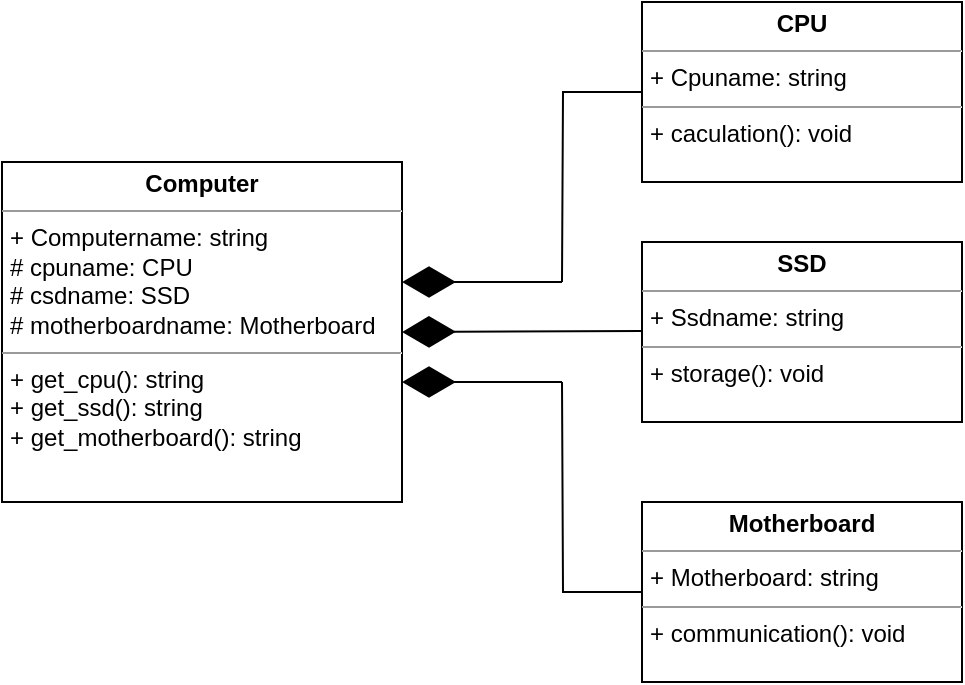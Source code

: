 <mxfile version="14.6.13" type="device"><diagram id="C5RBs43oDa-KdzZeNtuy" name="Page-1"><mxGraphModel dx="1086" dy="806" grid="1" gridSize="10" guides="1" tooltips="1" connect="1" arrows="1" fold="1" page="1" pageScale="1" pageWidth="827" pageHeight="1169" math="0" shadow="0"><root><mxCell id="WIyWlLk6GJQsqaUBKTNV-0"/><mxCell id="WIyWlLk6GJQsqaUBKTNV-1" parent="WIyWlLk6GJQsqaUBKTNV-0"/><mxCell id="_Agc9E7WOW6v-EUH36v5-0" value="&lt;p style=&quot;margin: 0px ; margin-top: 4px ; text-align: center&quot;&gt;&lt;b&gt;Computer&lt;/b&gt;&lt;/p&gt;&lt;hr size=&quot;1&quot;&gt;&lt;p style=&quot;margin: 0px ; margin-left: 4px&quot;&gt;+ Computername: string&lt;/p&gt;&lt;p style=&quot;margin: 0px ; margin-left: 4px&quot;&gt;# cpuname: CPU&lt;br&gt;&lt;/p&gt;&lt;p style=&quot;margin: 0px ; margin-left: 4px&quot;&gt;# csdname: SSD&lt;br&gt;&lt;/p&gt;&lt;p style=&quot;margin: 0px ; margin-left: 4px&quot;&gt;# motherboardname: Motherboard&lt;br&gt;&lt;/p&gt;&lt;hr size=&quot;1&quot;&gt;&lt;p style=&quot;margin: 0px ; margin-left: 4px&quot;&gt;+ get_cpu(): string&lt;/p&gt;&lt;p style=&quot;margin: 0px ; margin-left: 4px&quot;&gt;+ get_ssd(): string&lt;br&gt;&lt;/p&gt;&lt;p style=&quot;margin: 0px ; margin-left: 4px&quot;&gt;+ get_motherboard(): string&lt;br&gt;&lt;/p&gt;" style="verticalAlign=top;align=left;overflow=fill;fontSize=12;fontFamily=Helvetica;html=1;" parent="WIyWlLk6GJQsqaUBKTNV-1" vertex="1"><mxGeometry x="80" y="280" width="200" height="170" as="geometry"/></mxCell><mxCell id="_Agc9E7WOW6v-EUH36v5-8" style="edgeStyle=orthogonalEdgeStyle;rounded=0;orthogonalLoop=1;jettySize=auto;html=1;endArrow=none;endFill=0;" parent="WIyWlLk6GJQsqaUBKTNV-1" source="_Agc9E7WOW6v-EUH36v5-1" edge="1"><mxGeometry relative="1" as="geometry"><mxPoint x="360" y="390" as="targetPoint"/></mxGeometry></mxCell><mxCell id="_Agc9E7WOW6v-EUH36v5-1" value="&lt;p style=&quot;margin: 0px ; margin-top: 4px ; text-align: center&quot;&gt;&lt;b&gt;Motherboard&lt;/b&gt;&lt;/p&gt;&lt;hr size=&quot;1&quot;&gt;&lt;p style=&quot;margin: 0px ; margin-left: 4px&quot;&gt;+ Motherboard: string&lt;/p&gt;&lt;hr size=&quot;1&quot;&gt;&lt;p style=&quot;margin: 0px ; margin-left: 4px&quot;&gt;+ communication(): void&lt;/p&gt;" style="verticalAlign=top;align=left;overflow=fill;fontSize=12;fontFamily=Helvetica;html=1;" parent="WIyWlLk6GJQsqaUBKTNV-1" vertex="1"><mxGeometry x="400" y="450" width="160" height="90" as="geometry"/></mxCell><mxCell id="_Agc9E7WOW6v-EUH36v5-2" value="&lt;p style=&quot;margin: 0px ; margin-top: 4px ; text-align: center&quot;&gt;&lt;b&gt;SSD&lt;/b&gt;&lt;/p&gt;&lt;hr size=&quot;1&quot;&gt;&lt;p style=&quot;margin: 0px ; margin-left: 4px&quot;&gt;+ Ssdname: string&lt;/p&gt;&lt;hr size=&quot;1&quot;&gt;&lt;p style=&quot;margin: 0px ; margin-left: 4px&quot;&gt;+ storage(): void&lt;/p&gt;" style="verticalAlign=top;align=left;overflow=fill;fontSize=12;fontFamily=Helvetica;html=1;" parent="WIyWlLk6GJQsqaUBKTNV-1" vertex="1"><mxGeometry x="400" y="320" width="160" height="90" as="geometry"/></mxCell><mxCell id="_Agc9E7WOW6v-EUH36v5-7" style="edgeStyle=orthogonalEdgeStyle;rounded=0;orthogonalLoop=1;jettySize=auto;html=1;endArrow=none;endFill=0;" parent="WIyWlLk6GJQsqaUBKTNV-1" source="_Agc9E7WOW6v-EUH36v5-3" edge="1"><mxGeometry relative="1" as="geometry"><mxPoint x="360" y="340" as="targetPoint"/></mxGeometry></mxCell><mxCell id="_Agc9E7WOW6v-EUH36v5-3" value="&lt;p style=&quot;margin: 0px ; margin-top: 4px ; text-align: center&quot;&gt;&lt;b&gt;CPU&lt;/b&gt;&lt;/p&gt;&lt;hr size=&quot;1&quot;&gt;&lt;p style=&quot;margin: 0px ; margin-left: 4px&quot;&gt;+ Cpuname: string&lt;/p&gt;&lt;hr size=&quot;1&quot;&gt;&lt;p style=&quot;margin: 0px ; margin-left: 4px&quot;&gt;+ caculation(): void&lt;/p&gt;" style="verticalAlign=top;align=left;overflow=fill;fontSize=12;fontFamily=Helvetica;html=1;" parent="WIyWlLk6GJQsqaUBKTNV-1" vertex="1"><mxGeometry x="400" y="200" width="160" height="90" as="geometry"/></mxCell><mxCell id="_Agc9E7WOW6v-EUH36v5-4" value="" style="endArrow=diamondThin;endFill=1;endSize=24;html=1;entryX=1;entryY=0.5;entryDx=0;entryDy=0;" parent="WIyWlLk6GJQsqaUBKTNV-1" target="_Agc9E7WOW6v-EUH36v5-0" edge="1"><mxGeometry width="160" relative="1" as="geometry"><mxPoint x="400" y="364.5" as="sourcePoint"/><mxPoint x="320" y="364.5" as="targetPoint"/></mxGeometry></mxCell><mxCell id="_Agc9E7WOW6v-EUH36v5-5" value="" style="endArrow=diamondThin;endFill=1;endSize=24;html=1;" parent="WIyWlLk6GJQsqaUBKTNV-1" edge="1"><mxGeometry width="160" relative="1" as="geometry"><mxPoint x="360" y="340" as="sourcePoint"/><mxPoint x="280" y="340" as="targetPoint"/></mxGeometry></mxCell><mxCell id="_Agc9E7WOW6v-EUH36v5-6" value="" style="endArrow=diamondThin;endFill=1;endSize=24;html=1;" parent="WIyWlLk6GJQsqaUBKTNV-1" edge="1"><mxGeometry width="160" relative="1" as="geometry"><mxPoint x="360" y="390" as="sourcePoint"/><mxPoint x="280" y="390" as="targetPoint"/></mxGeometry></mxCell></root></mxGraphModel></diagram></mxfile>